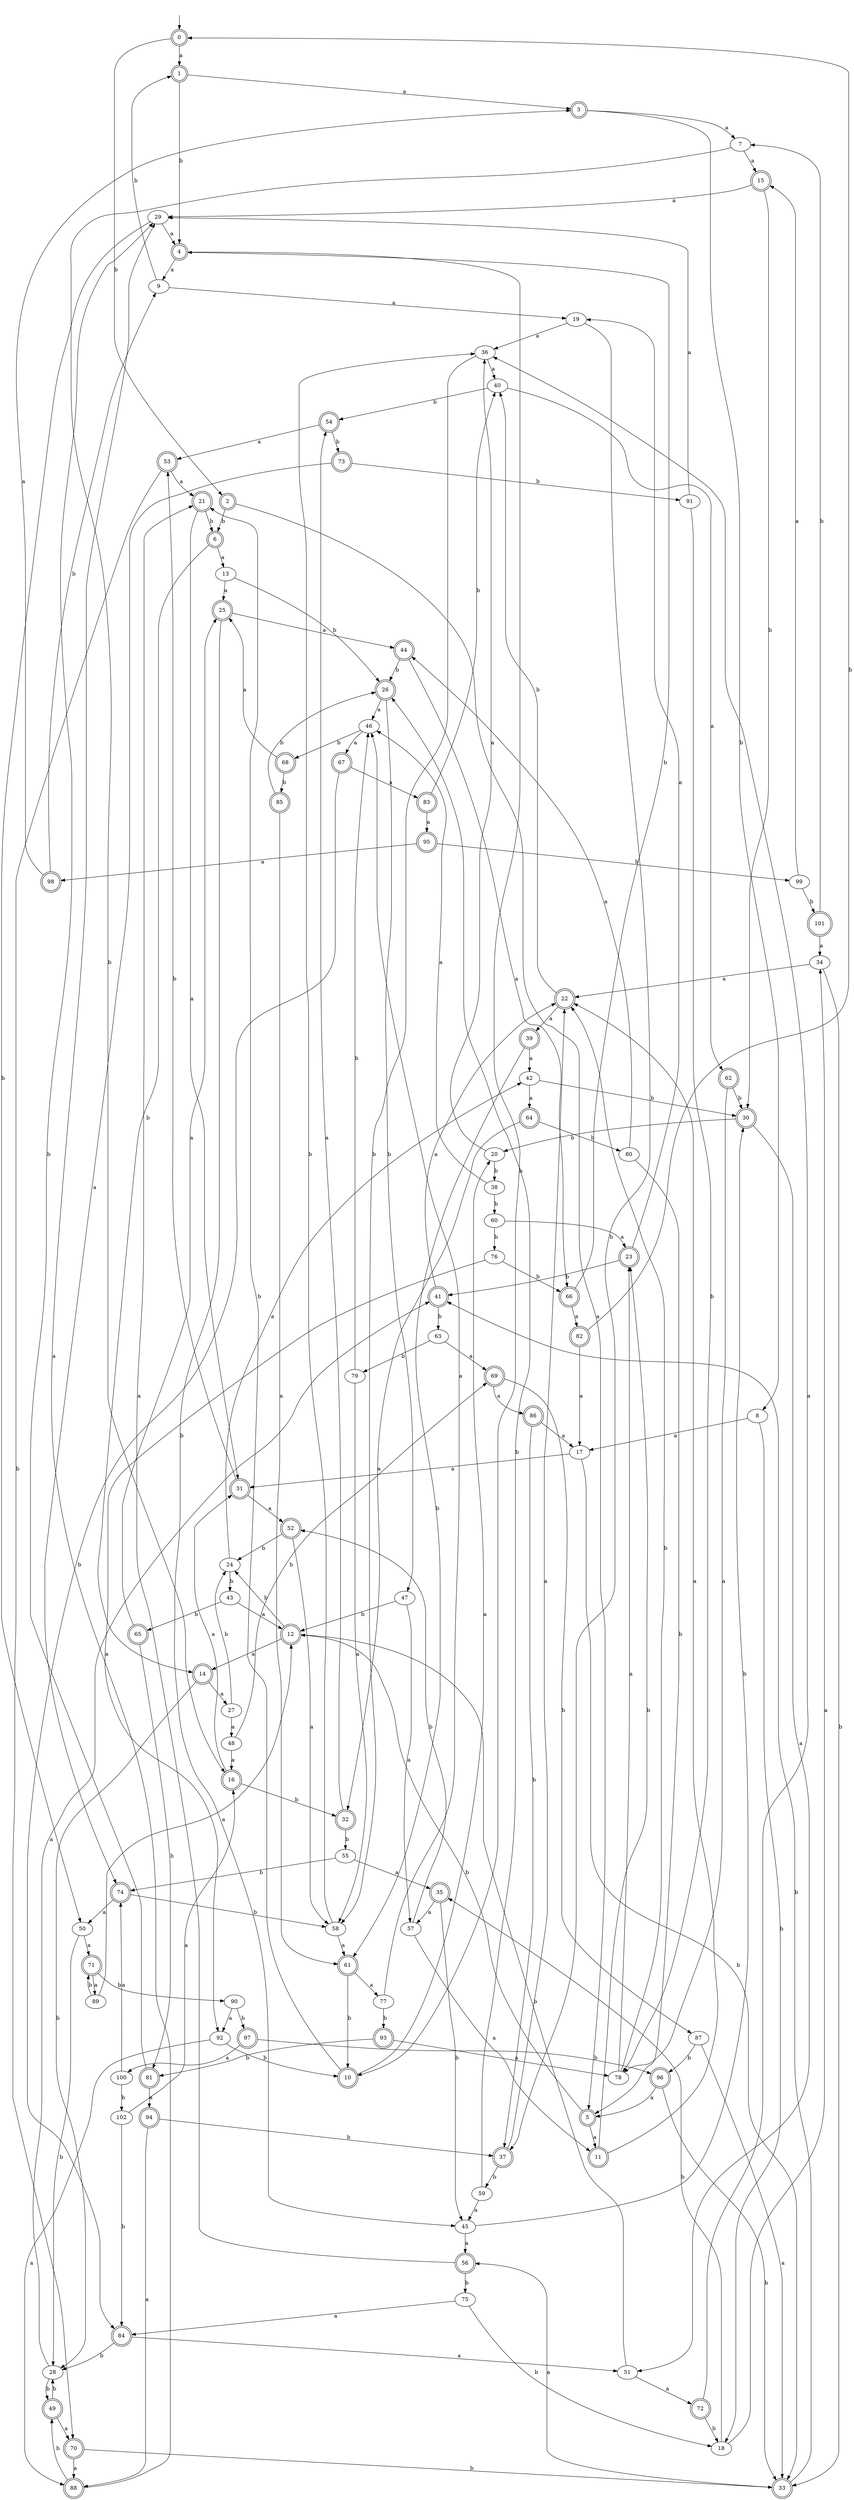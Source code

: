 digraph RandomDFA {
  __start0 [label="", shape=none];
  __start0 -> 0 [label=""];
  0 [shape=circle] [shape=doublecircle]
  0 -> 1 [label="a"]
  0 -> 2 [label="b"]
  1 [shape=doublecircle]
  1 -> 3 [label="a"]
  1 -> 4 [label="b"]
  2 [shape=doublecircle]
  2 -> 5 [label="a"]
  2 -> 6 [label="b"]
  3 [shape=doublecircle]
  3 -> 7 [label="a"]
  3 -> 8 [label="b"]
  4 [shape=doublecircle]
  4 -> 9 [label="a"]
  4 -> 10 [label="b"]
  5 [shape=doublecircle]
  5 -> 11 [label="a"]
  5 -> 12 [label="b"]
  6 [shape=doublecircle]
  6 -> 13 [label="a"]
  6 -> 14 [label="b"]
  7
  7 -> 15 [label="a"]
  7 -> 16 [label="b"]
  8
  8 -> 17 [label="a"]
  8 -> 18 [label="b"]
  9
  9 -> 19 [label="a"]
  9 -> 1 [label="b"]
  10 [shape=doublecircle]
  10 -> 20 [label="a"]
  10 -> 21 [label="b"]
  11 [shape=doublecircle]
  11 -> 22 [label="a"]
  11 -> 23 [label="b"]
  12 [shape=doublecircle]
  12 -> 14 [label="a"]
  12 -> 24 [label="b"]
  13
  13 -> 25 [label="a"]
  13 -> 26 [label="b"]
  14 [shape=doublecircle]
  14 -> 27 [label="a"]
  14 -> 28 [label="b"]
  15 [shape=doublecircle]
  15 -> 29 [label="a"]
  15 -> 30 [label="b"]
  16 [shape=doublecircle]
  16 -> 31 [label="a"]
  16 -> 32 [label="b"]
  17
  17 -> 31 [label="a"]
  17 -> 33 [label="b"]
  18
  18 -> 34 [label="a"]
  18 -> 35 [label="b"]
  19
  19 -> 36 [label="a"]
  19 -> 37 [label="b"]
  20
  20 -> 36 [label="a"]
  20 -> 38 [label="b"]
  21 [shape=doublecircle]
  21 -> 31 [label="a"]
  21 -> 6 [label="b"]
  22 [shape=doublecircle]
  22 -> 39 [label="a"]
  22 -> 40 [label="b"]
  23 [shape=doublecircle]
  23 -> 19 [label="a"]
  23 -> 41 [label="b"]
  24
  24 -> 42 [label="a"]
  24 -> 43 [label="b"]
  25 [shape=doublecircle]
  25 -> 44 [label="a"]
  25 -> 45 [label="b"]
  26 [shape=doublecircle]
  26 -> 46 [label="a"]
  26 -> 47 [label="b"]
  27
  27 -> 48 [label="a"]
  27 -> 24 [label="b"]
  28
  28 -> 41 [label="a"]
  28 -> 49 [label="b"]
  29
  29 -> 4 [label="a"]
  29 -> 50 [label="b"]
  30 [shape=doublecircle]
  30 -> 51 [label="a"]
  30 -> 20 [label="b"]
  31 [shape=doublecircle]
  31 -> 52 [label="a"]
  31 -> 53 [label="b"]
  32 [shape=doublecircle]
  32 -> 54 [label="a"]
  32 -> 55 [label="b"]
  33 [shape=doublecircle]
  33 -> 56 [label="a"]
  33 -> 41 [label="b"]
  34
  34 -> 22 [label="a"]
  34 -> 33 [label="b"]
  35 [shape=doublecircle]
  35 -> 57 [label="a"]
  35 -> 45 [label="b"]
  36
  36 -> 40 [label="a"]
  36 -> 58 [label="b"]
  37 [shape=doublecircle]
  37 -> 22 [label="a"]
  37 -> 59 [label="b"]
  38
  38 -> 46 [label="a"]
  38 -> 60 [label="b"]
  39 [shape=doublecircle]
  39 -> 42 [label="a"]
  39 -> 61 [label="b"]
  40
  40 -> 62 [label="a"]
  40 -> 54 [label="b"]
  41 [shape=doublecircle]
  41 -> 22 [label="a"]
  41 -> 63 [label="b"]
  42
  42 -> 64 [label="a"]
  42 -> 30 [label="b"]
  43
  43 -> 12 [label="a"]
  43 -> 65 [label="b"]
  44 [shape=doublecircle]
  44 -> 66 [label="a"]
  44 -> 26 [label="b"]
  45
  45 -> 56 [label="a"]
  45 -> 30 [label="b"]
  46
  46 -> 67 [label="a"]
  46 -> 68 [label="b"]
  47
  47 -> 57 [label="a"]
  47 -> 12 [label="b"]
  48
  48 -> 16 [label="a"]
  48 -> 69 [label="b"]
  49 [shape=doublecircle]
  49 -> 70 [label="a"]
  49 -> 28 [label="b"]
  50
  50 -> 71 [label="a"]
  50 -> 28 [label="b"]
  51
  51 -> 72 [label="a"]
  51 -> 12 [label="b"]
  52 [shape=doublecircle]
  52 -> 58 [label="a"]
  52 -> 24 [label="b"]
  53 [shape=doublecircle]
  53 -> 21 [label="a"]
  53 -> 70 [label="b"]
  54 [shape=doublecircle]
  54 -> 53 [label="a"]
  54 -> 73 [label="b"]
  55
  55 -> 35 [label="a"]
  55 -> 74 [label="b"]
  56 [shape=doublecircle]
  56 -> 21 [label="a"]
  56 -> 75 [label="b"]
  57
  57 -> 11 [label="a"]
  57 -> 52 [label="b"]
  58
  58 -> 61 [label="a"]
  58 -> 36 [label="b"]
  59
  59 -> 45 [label="a"]
  59 -> 26 [label="b"]
  60
  60 -> 23 [label="a"]
  60 -> 76 [label="b"]
  61 [shape=doublecircle]
  61 -> 77 [label="a"]
  61 -> 10 [label="b"]
  62 [shape=doublecircle]
  62 -> 78 [label="a"]
  62 -> 30 [label="b"]
  63
  63 -> 69 [label="a"]
  63 -> 79 [label="b"]
  64 [shape=doublecircle]
  64 -> 32 [label="a"]
  64 -> 80 [label="b"]
  65 [shape=doublecircle]
  65 -> 25 [label="a"]
  65 -> 81 [label="b"]
  66 [shape=doublecircle]
  66 -> 82 [label="a"]
  66 -> 4 [label="b"]
  67 [shape=doublecircle]
  67 -> 83 [label="a"]
  67 -> 84 [label="b"]
  68 [shape=doublecircle]
  68 -> 25 [label="a"]
  68 -> 85 [label="b"]
  69 [shape=doublecircle]
  69 -> 86 [label="a"]
  69 -> 87 [label="b"]
  70 [shape=doublecircle]
  70 -> 88 [label="a"]
  70 -> 33 [label="b"]
  71 [shape=doublecircle]
  71 -> 89 [label="a"]
  71 -> 90 [label="b"]
  72 [shape=doublecircle]
  72 -> 36 [label="a"]
  72 -> 18 [label="b"]
  73 [shape=doublecircle]
  73 -> 74 [label="a"]
  73 -> 91 [label="b"]
  74 [shape=doublecircle]
  74 -> 50 [label="a"]
  74 -> 58 [label="b"]
  75
  75 -> 84 [label="a"]
  75 -> 18 [label="b"]
  76
  76 -> 92 [label="a"]
  76 -> 66 [label="b"]
  77
  77 -> 46 [label="a"]
  77 -> 93 [label="b"]
  78
  78 -> 23 [label="a"]
  78 -> 22 [label="b"]
  79
  79 -> 58 [label="a"]
  79 -> 46 [label="b"]
  80
  80 -> 44 [label="a"]
  80 -> 5 [label="b"]
  81 [shape=doublecircle]
  81 -> 94 [label="a"]
  81 -> 29 [label="b"]
  82 [shape=doublecircle]
  82 -> 17 [label="a"]
  82 -> 0 [label="b"]
  83 [shape=doublecircle]
  83 -> 95 [label="a"]
  83 -> 40 [label="b"]
  84 [shape=doublecircle]
  84 -> 51 [label="a"]
  84 -> 28 [label="b"]
  85 [shape=doublecircle]
  85 -> 61 [label="a"]
  85 -> 26 [label="b"]
  86 [shape=doublecircle]
  86 -> 17 [label="a"]
  86 -> 37 [label="b"]
  87
  87 -> 33 [label="a"]
  87 -> 96 [label="b"]
  88 [shape=doublecircle]
  88 -> 29 [label="a"]
  88 -> 49 [label="b"]
  89
  89 -> 12 [label="a"]
  89 -> 71 [label="b"]
  90
  90 -> 92 [label="a"]
  90 -> 97 [label="b"]
  91
  91 -> 29 [label="a"]
  91 -> 78 [label="b"]
  92
  92 -> 88 [label="a"]
  92 -> 10 [label="b"]
  93 [shape=doublecircle]
  93 -> 78 [label="a"]
  93 -> 81 [label="b"]
  94 [shape=doublecircle]
  94 -> 88 [label="a"]
  94 -> 37 [label="b"]
  95 [shape=doublecircle]
  95 -> 98 [label="a"]
  95 -> 99 [label="b"]
  96 [shape=doublecircle]
  96 -> 5 [label="a"]
  96 -> 33 [label="b"]
  97 [shape=doublecircle]
  97 -> 100 [label="a"]
  97 -> 96 [label="b"]
  98 [shape=doublecircle]
  98 -> 3 [label="a"]
  98 -> 9 [label="b"]
  99
  99 -> 15 [label="a"]
  99 -> 101 [label="b"]
  100
  100 -> 74 [label="a"]
  100 -> 102 [label="b"]
  101 [shape=doublecircle]
  101 -> 34 [label="a"]
  101 -> 7 [label="b"]
  102
  102 -> 16 [label="a"]
  102 -> 84 [label="b"]
}

